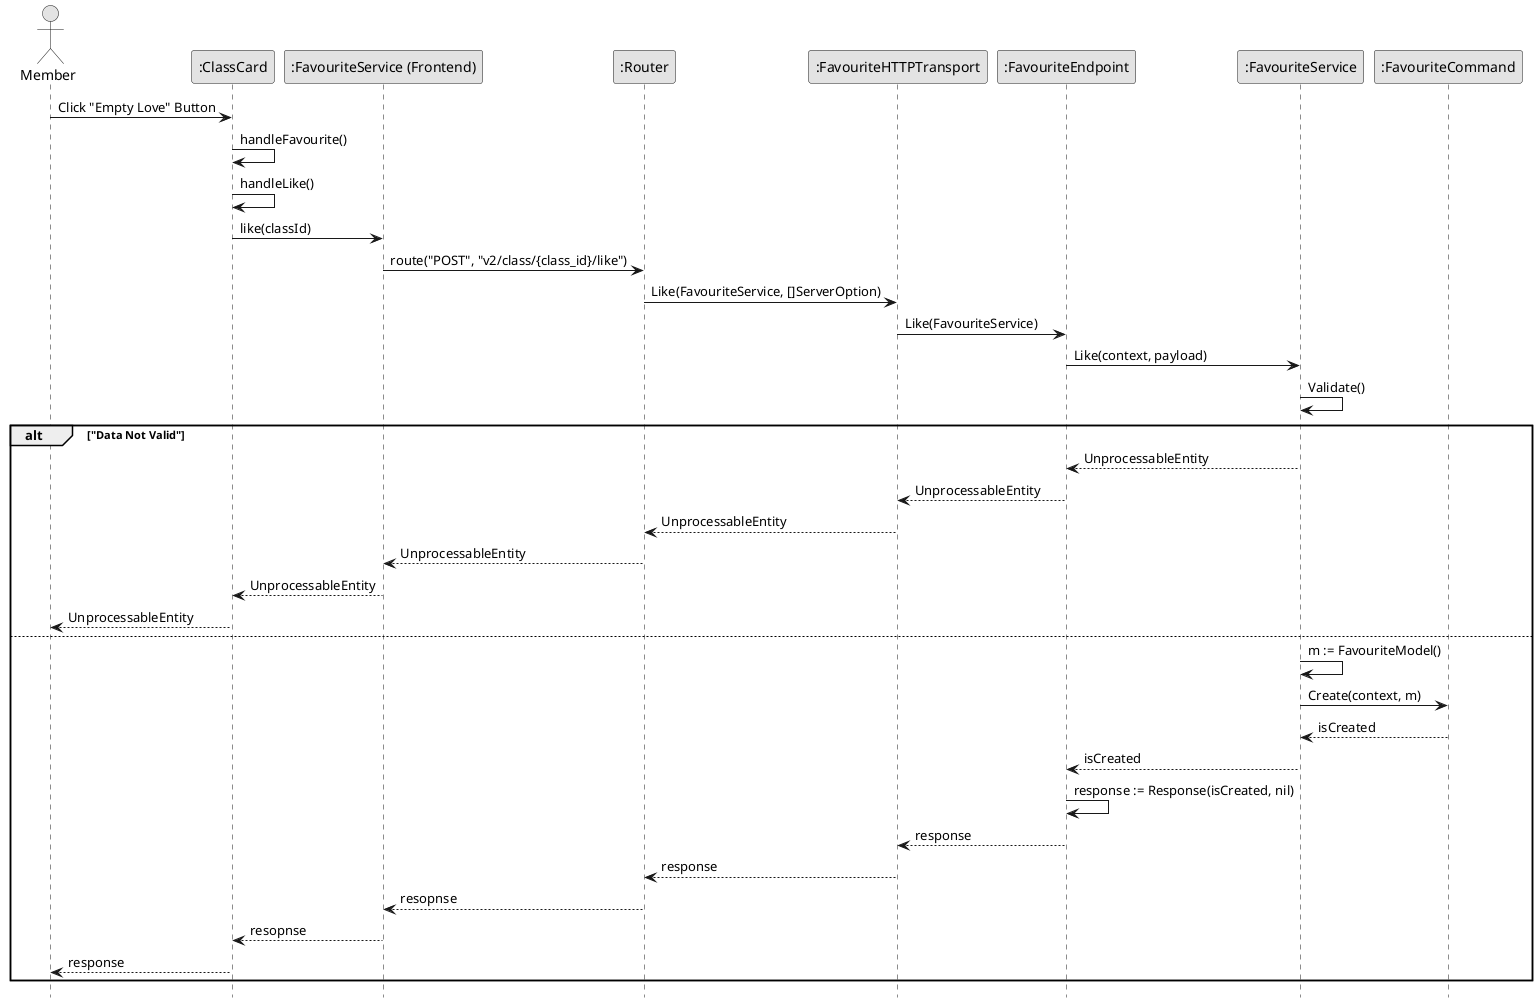 @startuml Like

skinparam Monochrome true
skinparam Shadowing false

actor Member
participant ":ClassCard" as ClassCard
participant ":FavouriteService (Frontend)" as FEFavouriteService
participant ":Router" as Router
participant ":FavouriteHTTPTransport" as FavouriteHTTPTransport
participant ":FavouriteEndpoint" as FavouriteEndpoint
participant ":FavouriteService" as FavouriteService
participant ":FavouriteCommand" as FavouriteCommand
hide footbox

Member->ClassCard: Click "Empty Love" Button
ClassCard->ClassCard: handleFavourite()
ClassCard->ClassCard: handleLike()
ClassCard->FEFavouriteService: like(classId)
FEFavouriteService->Router: route("POST", "v2/class/{class_id}/like")
Router->FavouriteHTTPTransport: Like(FavouriteService, []ServerOption)
FavouriteHTTPTransport->FavouriteEndpoint: Like(FavouriteService)
FavouriteEndpoint->FavouriteService: Like(context, payload)
FavouriteService->FavouriteService: Validate()

alt "Data Not Valid"
    FavouriteService-->FavouriteEndpoint: UnprocessableEntity
    FavouriteEndpoint-->FavouriteHTTPTransport: UnprocessableEntity
    FavouriteHTTPTransport-->Router: UnprocessableEntity
    Router-->FEFavouriteService: UnprocessableEntity
    FEFavouriteService-->ClassCard: UnprocessableEntity
    ClassCard-->Member: UnprocessableEntity
else
    FavouriteService->FavouriteService: m := FavouriteModel()
    FavouriteService->FavouriteCommand: Create(context, m)
    FavouriteCommand-->FavouriteService: isCreated
    FavouriteService-->FavouriteEndpoint: isCreated
    FavouriteEndpoint->FavouriteEndpoint: response := Response(isCreated, nil)
    FavouriteEndpoint-->FavouriteHTTPTransport: response
    FavouriteHTTPTransport-->Router: response
    Router-->FEFavouriteService: resopnse
    FEFavouriteService-->ClassCard: resopnse
    ClassCard-->Member: response
end

@enduml